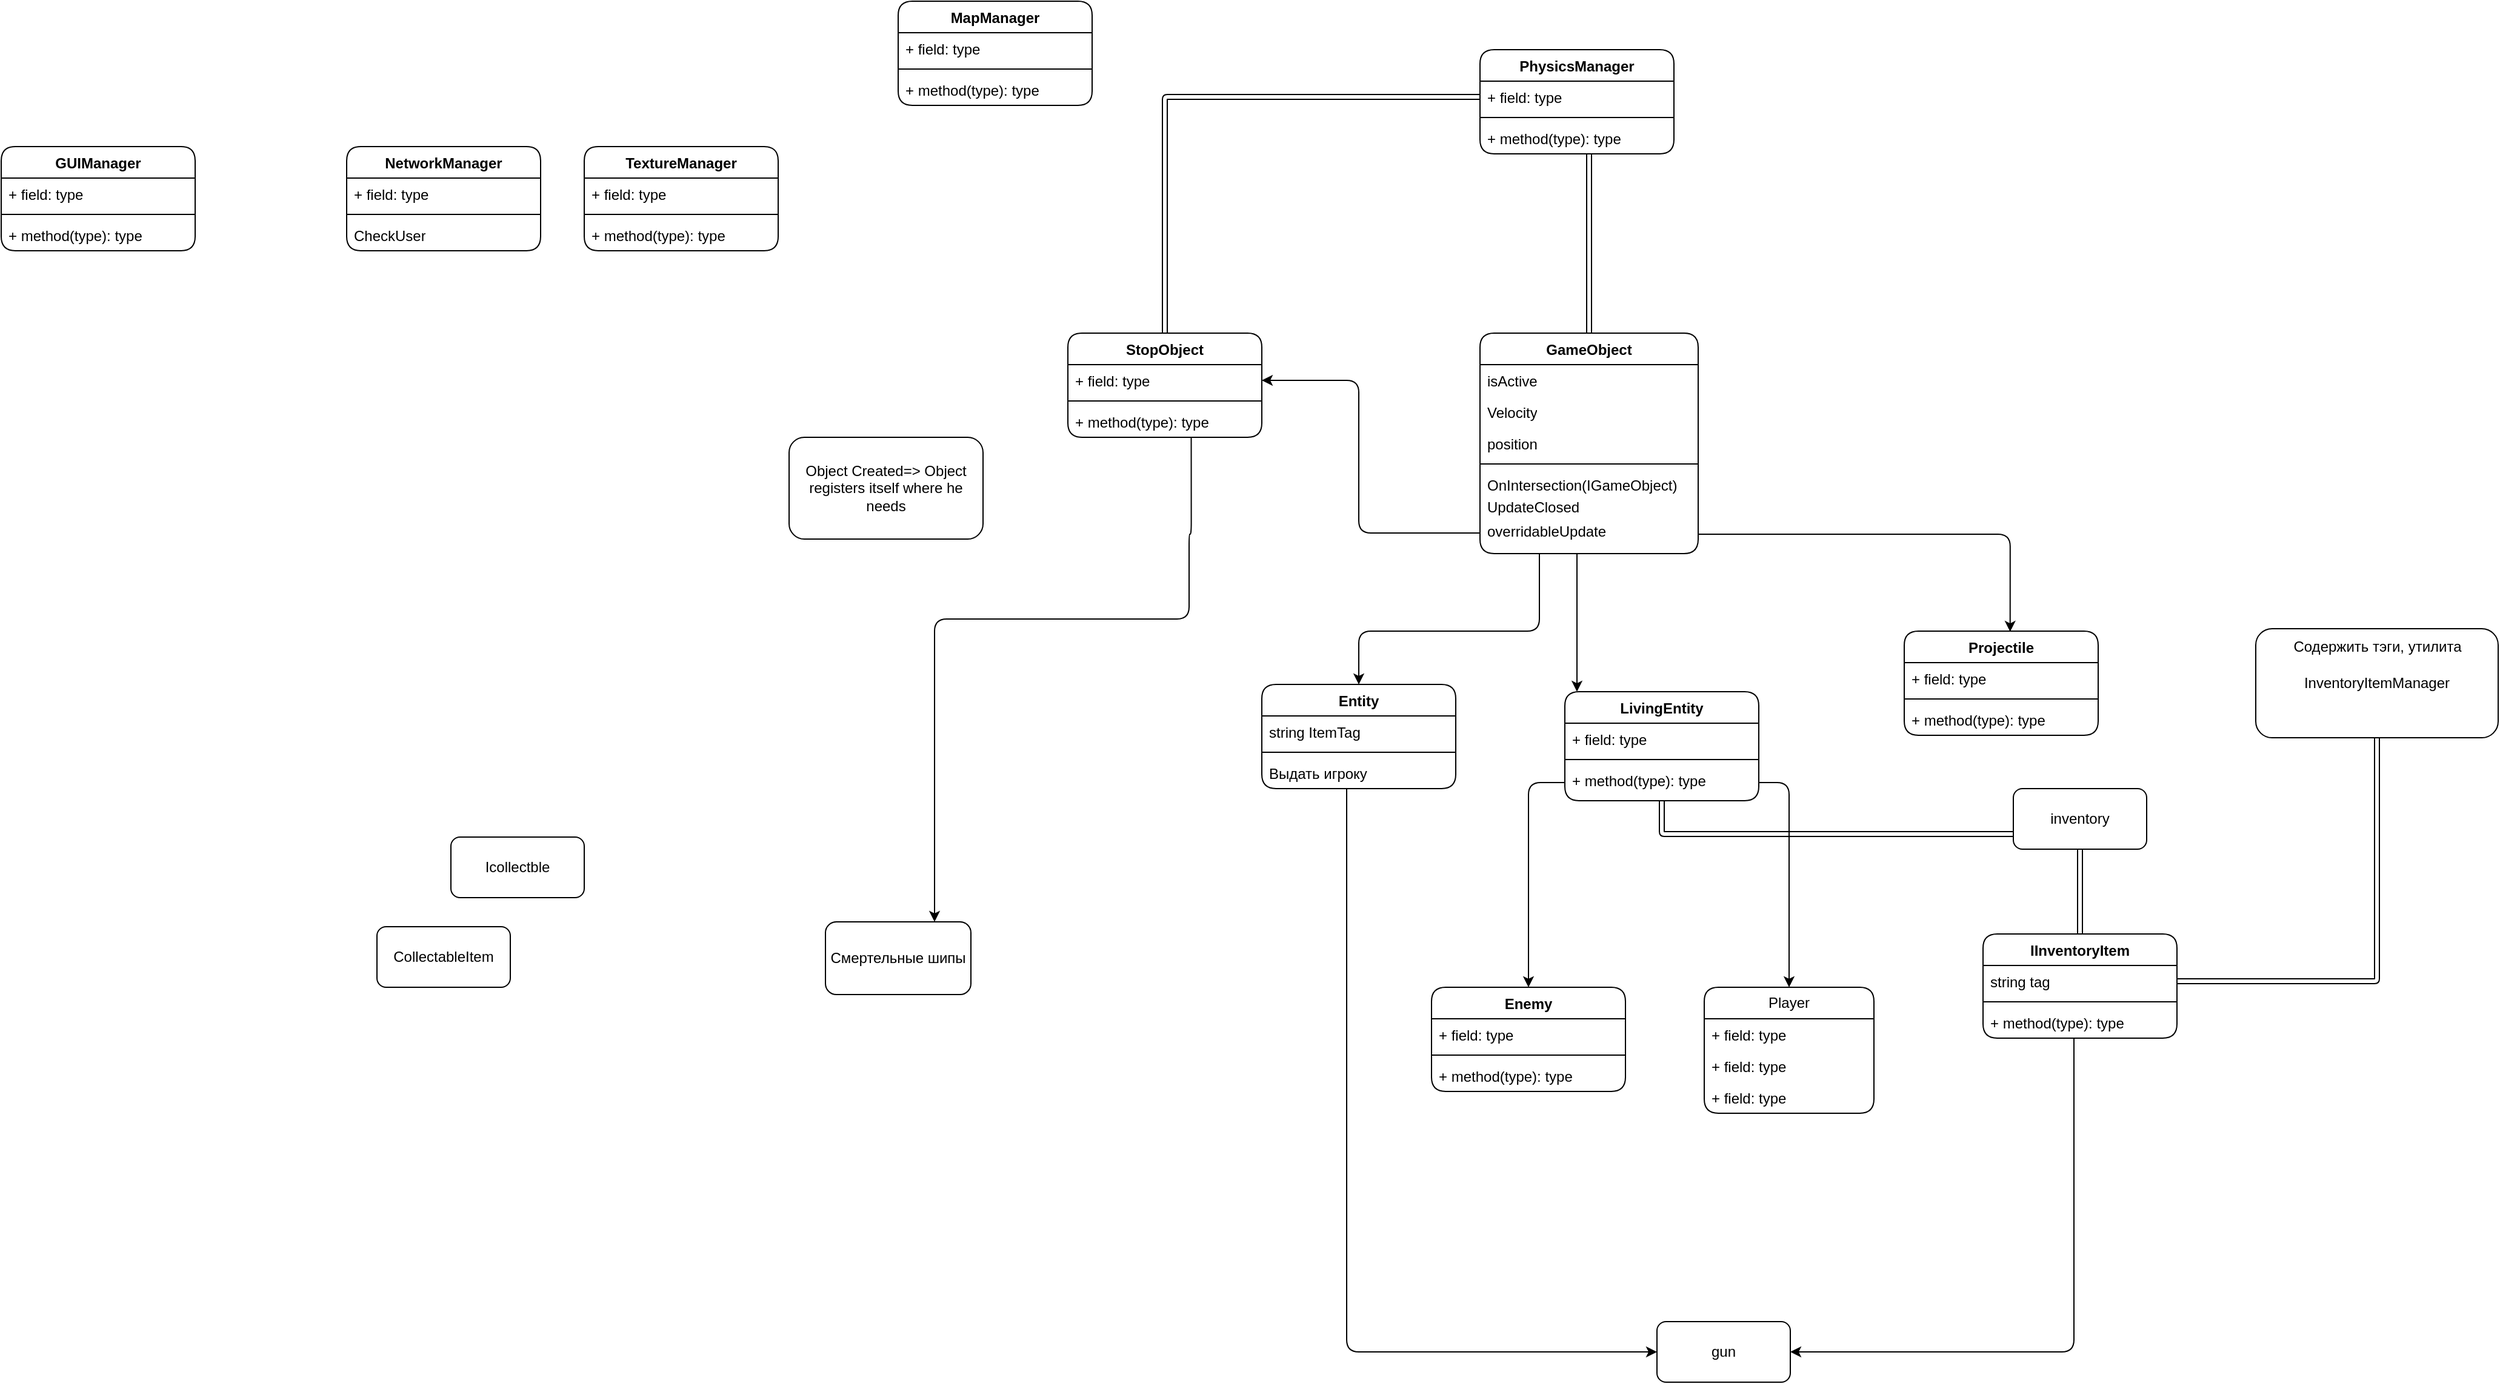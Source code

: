 <mxfile version="21.6.8" type="github">
  <diagram name="Page-1" id="xrVbIxzQs7RLVNrOqRsr">
    <mxGraphModel dx="4848" dy="2060" grid="1" gridSize="10" guides="1" tooltips="1" connect="1" arrows="1" fold="1" page="1" pageScale="1" pageWidth="850" pageHeight="1100" math="0" shadow="0">
      <root>
        <mxCell id="0" />
        <mxCell id="1" parent="0" />
        <mxCell id="t3rC0Jj9k0UUYVAXmxBf-14" value="LivingEntity" style="swimlane;fontStyle=1;align=center;verticalAlign=top;childLayout=stackLayout;horizontal=1;startSize=26;horizontalStack=0;resizeParent=1;resizeParentMax=0;resizeLast=0;collapsible=1;marginBottom=0;whiteSpace=wrap;html=1;rounded=1;" vertex="1" parent="1">
          <mxGeometry x="-610" y="210" width="160" height="90" as="geometry" />
        </mxCell>
        <mxCell id="t3rC0Jj9k0UUYVAXmxBf-15" value="+ field: type" style="text;strokeColor=none;fillColor=none;align=left;verticalAlign=top;spacingLeft=4;spacingRight=4;overflow=hidden;rotatable=0;points=[[0,0.5],[1,0.5]];portConstraint=eastwest;whiteSpace=wrap;html=1;rounded=1;" vertex="1" parent="t3rC0Jj9k0UUYVAXmxBf-14">
          <mxGeometry y="26" width="160" height="26" as="geometry" />
        </mxCell>
        <mxCell id="t3rC0Jj9k0UUYVAXmxBf-16" value="" style="line;strokeWidth=1;fillColor=none;align=left;verticalAlign=middle;spacingTop=-1;spacingLeft=3;spacingRight=3;rotatable=0;labelPosition=right;points=[];portConstraint=eastwest;strokeColor=inherit;rounded=1;" vertex="1" parent="t3rC0Jj9k0UUYVAXmxBf-14">
          <mxGeometry y="52" width="160" height="8" as="geometry" />
        </mxCell>
        <mxCell id="t3rC0Jj9k0UUYVAXmxBf-17" value="+ method(type): type" style="text;strokeColor=none;fillColor=none;align=left;verticalAlign=top;spacingLeft=4;spacingRight=4;overflow=hidden;rotatable=0;points=[[0,0.5],[1,0.5]];portConstraint=eastwest;whiteSpace=wrap;html=1;rounded=1;" vertex="1" parent="t3rC0Jj9k0UUYVAXmxBf-14">
          <mxGeometry y="60" width="160" height="30" as="geometry" />
        </mxCell>
        <mxCell id="t3rC0Jj9k0UUYVAXmxBf-19" value="Enemy" style="swimlane;fontStyle=1;align=center;verticalAlign=top;childLayout=stackLayout;horizontal=1;startSize=26;horizontalStack=0;resizeParent=1;resizeParentMax=0;resizeLast=0;collapsible=1;marginBottom=0;whiteSpace=wrap;html=1;rounded=1;" vertex="1" parent="1">
          <mxGeometry x="-720" y="454" width="160" height="86" as="geometry" />
        </mxCell>
        <mxCell id="t3rC0Jj9k0UUYVAXmxBf-20" value="+ field: type" style="text;strokeColor=none;fillColor=none;align=left;verticalAlign=top;spacingLeft=4;spacingRight=4;overflow=hidden;rotatable=0;points=[[0,0.5],[1,0.5]];portConstraint=eastwest;whiteSpace=wrap;html=1;rounded=1;" vertex="1" parent="t3rC0Jj9k0UUYVAXmxBf-19">
          <mxGeometry y="26" width="160" height="26" as="geometry" />
        </mxCell>
        <mxCell id="t3rC0Jj9k0UUYVAXmxBf-21" value="" style="line;strokeWidth=1;fillColor=none;align=left;verticalAlign=middle;spacingTop=-1;spacingLeft=3;spacingRight=3;rotatable=0;labelPosition=right;points=[];portConstraint=eastwest;strokeColor=inherit;rounded=1;" vertex="1" parent="t3rC0Jj9k0UUYVAXmxBf-19">
          <mxGeometry y="52" width="160" height="8" as="geometry" />
        </mxCell>
        <mxCell id="t3rC0Jj9k0UUYVAXmxBf-22" value="+ method(type): type" style="text;strokeColor=none;fillColor=none;align=left;verticalAlign=top;spacingLeft=4;spacingRight=4;overflow=hidden;rotatable=0;points=[[0,0.5],[1,0.5]];portConstraint=eastwest;whiteSpace=wrap;html=1;rounded=1;" vertex="1" parent="t3rC0Jj9k0UUYVAXmxBf-19">
          <mxGeometry y="60" width="160" height="26" as="geometry" />
        </mxCell>
        <mxCell id="t3rC0Jj9k0UUYVAXmxBf-23" value="Player" style="swimlane;fontStyle=0;childLayout=stackLayout;horizontal=1;startSize=26;fillColor=none;horizontalStack=0;resizeParent=1;resizeParentMax=0;resizeLast=0;collapsible=1;marginBottom=0;whiteSpace=wrap;html=1;rounded=1;" vertex="1" parent="1">
          <mxGeometry x="-495" y="454" width="140" height="104" as="geometry" />
        </mxCell>
        <mxCell id="t3rC0Jj9k0UUYVAXmxBf-24" value="+ field: type" style="text;strokeColor=none;fillColor=none;align=left;verticalAlign=top;spacingLeft=4;spacingRight=4;overflow=hidden;rotatable=0;points=[[0,0.5],[1,0.5]];portConstraint=eastwest;whiteSpace=wrap;html=1;rounded=1;" vertex="1" parent="t3rC0Jj9k0UUYVAXmxBf-23">
          <mxGeometry y="26" width="140" height="26" as="geometry" />
        </mxCell>
        <mxCell id="t3rC0Jj9k0UUYVAXmxBf-25" value="+ field: type" style="text;strokeColor=none;fillColor=none;align=left;verticalAlign=top;spacingLeft=4;spacingRight=4;overflow=hidden;rotatable=0;points=[[0,0.5],[1,0.5]];portConstraint=eastwest;whiteSpace=wrap;html=1;rounded=1;" vertex="1" parent="t3rC0Jj9k0UUYVAXmxBf-23">
          <mxGeometry y="52" width="140" height="26" as="geometry" />
        </mxCell>
        <mxCell id="t3rC0Jj9k0UUYVAXmxBf-26" value="+ field: type" style="text;strokeColor=none;fillColor=none;align=left;verticalAlign=top;spacingLeft=4;spacingRight=4;overflow=hidden;rotatable=0;points=[[0,0.5],[1,0.5]];portConstraint=eastwest;whiteSpace=wrap;html=1;rounded=1;" vertex="1" parent="t3rC0Jj9k0UUYVAXmxBf-23">
          <mxGeometry y="78" width="140" height="26" as="geometry" />
        </mxCell>
        <mxCell id="t3rC0Jj9k0UUYVAXmxBf-27" style="edgeStyle=orthogonalEdgeStyle;rounded=1;orthogonalLoop=1;jettySize=auto;html=1;exitX=1;exitY=0.5;exitDx=0;exitDy=0;entryX=0.5;entryY=0;entryDx=0;entryDy=0;" edge="1" parent="1" source="t3rC0Jj9k0UUYVAXmxBf-17" target="t3rC0Jj9k0UUYVAXmxBf-23">
          <mxGeometry relative="1" as="geometry" />
        </mxCell>
        <mxCell id="t3rC0Jj9k0UUYVAXmxBf-28" style="edgeStyle=orthogonalEdgeStyle;rounded=1;orthogonalLoop=1;jettySize=auto;html=1;exitX=0;exitY=0.5;exitDx=0;exitDy=0;" edge="1" parent="1" source="t3rC0Jj9k0UUYVAXmxBf-17" target="t3rC0Jj9k0UUYVAXmxBf-19">
          <mxGeometry relative="1" as="geometry" />
        </mxCell>
        <mxCell id="t3rC0Jj9k0UUYVAXmxBf-35" value="TextureManager" style="swimlane;fontStyle=1;align=center;verticalAlign=top;childLayout=stackLayout;horizontal=1;startSize=26;horizontalStack=0;resizeParent=1;resizeParentMax=0;resizeLast=0;collapsible=1;marginBottom=0;whiteSpace=wrap;html=1;rounded=1;" vertex="1" parent="1">
          <mxGeometry x="-1419" y="-240" width="160" height="86" as="geometry" />
        </mxCell>
        <mxCell id="t3rC0Jj9k0UUYVAXmxBf-36" value="+ field: type" style="text;strokeColor=none;fillColor=none;align=left;verticalAlign=top;spacingLeft=4;spacingRight=4;overflow=hidden;rotatable=0;points=[[0,0.5],[1,0.5]];portConstraint=eastwest;whiteSpace=wrap;html=1;rounded=1;" vertex="1" parent="t3rC0Jj9k0UUYVAXmxBf-35">
          <mxGeometry y="26" width="160" height="26" as="geometry" />
        </mxCell>
        <mxCell id="t3rC0Jj9k0UUYVAXmxBf-37" value="" style="line;strokeWidth=1;fillColor=none;align=left;verticalAlign=middle;spacingTop=-1;spacingLeft=3;spacingRight=3;rotatable=0;labelPosition=right;points=[];portConstraint=eastwest;strokeColor=inherit;rounded=1;" vertex="1" parent="t3rC0Jj9k0UUYVAXmxBf-35">
          <mxGeometry y="52" width="160" height="8" as="geometry" />
        </mxCell>
        <mxCell id="t3rC0Jj9k0UUYVAXmxBf-38" value="+ method(type): type" style="text;strokeColor=none;fillColor=none;align=left;verticalAlign=top;spacingLeft=4;spacingRight=4;overflow=hidden;rotatable=0;points=[[0,0.5],[1,0.5]];portConstraint=eastwest;whiteSpace=wrap;html=1;rounded=1;" vertex="1" parent="t3rC0Jj9k0UUYVAXmxBf-35">
          <mxGeometry y="60" width="160" height="26" as="geometry" />
        </mxCell>
        <mxCell id="t3rC0Jj9k0UUYVAXmxBf-39" value="GUIManager" style="swimlane;fontStyle=1;align=center;verticalAlign=top;childLayout=stackLayout;horizontal=1;startSize=26;horizontalStack=0;resizeParent=1;resizeParentMax=0;resizeLast=0;collapsible=1;marginBottom=0;whiteSpace=wrap;html=1;rounded=1;" vertex="1" parent="1">
          <mxGeometry x="-1900" y="-240" width="160" height="86" as="geometry" />
        </mxCell>
        <mxCell id="t3rC0Jj9k0UUYVAXmxBf-40" value="+ field: type" style="text;strokeColor=none;fillColor=none;align=left;verticalAlign=top;spacingLeft=4;spacingRight=4;overflow=hidden;rotatable=0;points=[[0,0.5],[1,0.5]];portConstraint=eastwest;whiteSpace=wrap;html=1;rounded=1;" vertex="1" parent="t3rC0Jj9k0UUYVAXmxBf-39">
          <mxGeometry y="26" width="160" height="26" as="geometry" />
        </mxCell>
        <mxCell id="t3rC0Jj9k0UUYVAXmxBf-41" value="" style="line;strokeWidth=1;fillColor=none;align=left;verticalAlign=middle;spacingTop=-1;spacingLeft=3;spacingRight=3;rotatable=0;labelPosition=right;points=[];portConstraint=eastwest;strokeColor=inherit;rounded=1;" vertex="1" parent="t3rC0Jj9k0UUYVAXmxBf-39">
          <mxGeometry y="52" width="160" height="8" as="geometry" />
        </mxCell>
        <mxCell id="t3rC0Jj9k0UUYVAXmxBf-42" value="+ method(type): type" style="text;strokeColor=none;fillColor=none;align=left;verticalAlign=top;spacingLeft=4;spacingRight=4;overflow=hidden;rotatable=0;points=[[0,0.5],[1,0.5]];portConstraint=eastwest;whiteSpace=wrap;html=1;rounded=1;" vertex="1" parent="t3rC0Jj9k0UUYVAXmxBf-39">
          <mxGeometry y="60" width="160" height="26" as="geometry" />
        </mxCell>
        <mxCell id="t3rC0Jj9k0UUYVAXmxBf-43" value="MapManager&lt;br&gt;" style="swimlane;fontStyle=1;align=center;verticalAlign=top;childLayout=stackLayout;horizontal=1;startSize=26;horizontalStack=0;resizeParent=1;resizeParentMax=0;resizeLast=0;collapsible=1;marginBottom=0;whiteSpace=wrap;html=1;rounded=1;" vertex="1" parent="1">
          <mxGeometry x="-1160" y="-360" width="160" height="86" as="geometry" />
        </mxCell>
        <mxCell id="t3rC0Jj9k0UUYVAXmxBf-44" value="+ field: type" style="text;strokeColor=none;fillColor=none;align=left;verticalAlign=top;spacingLeft=4;spacingRight=4;overflow=hidden;rotatable=0;points=[[0,0.5],[1,0.5]];portConstraint=eastwest;whiteSpace=wrap;html=1;rounded=1;" vertex="1" parent="t3rC0Jj9k0UUYVAXmxBf-43">
          <mxGeometry y="26" width="160" height="26" as="geometry" />
        </mxCell>
        <mxCell id="t3rC0Jj9k0UUYVAXmxBf-45" value="" style="line;strokeWidth=1;fillColor=none;align=left;verticalAlign=middle;spacingTop=-1;spacingLeft=3;spacingRight=3;rotatable=0;labelPosition=right;points=[];portConstraint=eastwest;strokeColor=inherit;rounded=1;" vertex="1" parent="t3rC0Jj9k0UUYVAXmxBf-43">
          <mxGeometry y="52" width="160" height="8" as="geometry" />
        </mxCell>
        <mxCell id="t3rC0Jj9k0UUYVAXmxBf-46" value="+ method(type): type" style="text;strokeColor=none;fillColor=none;align=left;verticalAlign=top;spacingLeft=4;spacingRight=4;overflow=hidden;rotatable=0;points=[[0,0.5],[1,0.5]];portConstraint=eastwest;whiteSpace=wrap;html=1;rounded=1;" vertex="1" parent="t3rC0Jj9k0UUYVAXmxBf-43">
          <mxGeometry y="60" width="160" height="26" as="geometry" />
        </mxCell>
        <mxCell id="t3rC0Jj9k0UUYVAXmxBf-75" style="edgeStyle=orthogonalEdgeStyle;rounded=1;orthogonalLoop=1;jettySize=auto;html=1;" edge="1" parent="1" source="t3rC0Jj9k0UUYVAXmxBf-47" target="t3rC0Jj9k0UUYVAXmxBf-14">
          <mxGeometry relative="1" as="geometry">
            <Array as="points">
              <mxPoint x="-600" y="150" />
              <mxPoint x="-600" y="150" />
            </Array>
          </mxGeometry>
        </mxCell>
        <mxCell id="t3rC0Jj9k0UUYVAXmxBf-90" style="edgeStyle=orthogonalEdgeStyle;rounded=1;orthogonalLoop=1;jettySize=auto;html=1;entryX=1;entryY=0.5;entryDx=0;entryDy=0;" edge="1" parent="1" source="t3rC0Jj9k0UUYVAXmxBf-47" target="t3rC0Jj9k0UUYVAXmxBf-65">
          <mxGeometry relative="1" as="geometry">
            <Array as="points">
              <mxPoint x="-640" y="79" />
              <mxPoint x="-780" y="79" />
              <mxPoint x="-780" y="-47" />
            </Array>
          </mxGeometry>
        </mxCell>
        <mxCell id="t3rC0Jj9k0UUYVAXmxBf-96" style="edgeStyle=orthogonalEdgeStyle;rounded=1;orthogonalLoop=1;jettySize=auto;html=1;entryX=0.546;entryY=0.006;entryDx=0;entryDy=0;entryPerimeter=0;" edge="1" parent="1" source="t3rC0Jj9k0UUYVAXmxBf-47" target="t3rC0Jj9k0UUYVAXmxBf-91">
          <mxGeometry relative="1" as="geometry">
            <Array as="points">
              <mxPoint x="-590" y="80" />
              <mxPoint x="-243" y="80" />
            </Array>
          </mxGeometry>
        </mxCell>
        <mxCell id="t3rC0Jj9k0UUYVAXmxBf-108" style="edgeStyle=orthogonalEdgeStyle;rounded=1;orthogonalLoop=1;jettySize=auto;html=1;entryX=0.75;entryY=0;entryDx=0;entryDy=0;exitX=0.636;exitY=0.987;exitDx=0;exitDy=0;exitPerimeter=0;" edge="1" parent="1" source="t3rC0Jj9k0UUYVAXmxBf-67" target="t3rC0Jj9k0UUYVAXmxBf-109">
          <mxGeometry relative="1" as="geometry">
            <mxPoint x="-1130" y="310" as="targetPoint" />
            <mxPoint x="-880" y="90" as="sourcePoint" />
            <Array as="points">
              <mxPoint x="-918" y="80" />
              <mxPoint x="-920" y="80" />
              <mxPoint x="-920" y="150" />
              <mxPoint x="-1130" y="150" />
            </Array>
          </mxGeometry>
        </mxCell>
        <mxCell id="t3rC0Jj9k0UUYVAXmxBf-47" value="GameObject" style="swimlane;fontStyle=1;align=center;verticalAlign=top;childLayout=stackLayout;horizontal=1;startSize=26;horizontalStack=0;resizeParent=1;resizeParentMax=0;resizeLast=0;collapsible=1;marginBottom=0;whiteSpace=wrap;html=1;rounded=1;" vertex="1" parent="1">
          <mxGeometry x="-680" y="-86" width="180" height="182" as="geometry" />
        </mxCell>
        <mxCell id="t3rC0Jj9k0UUYVAXmxBf-48" value="isActive" style="text;strokeColor=none;fillColor=none;align=left;verticalAlign=top;spacingLeft=4;spacingRight=4;overflow=hidden;rotatable=0;points=[[0,0.5],[1,0.5]];portConstraint=eastwest;whiteSpace=wrap;html=1;rounded=1;" vertex="1" parent="t3rC0Jj9k0UUYVAXmxBf-47">
          <mxGeometry y="26" width="180" height="26" as="geometry" />
        </mxCell>
        <mxCell id="t3rC0Jj9k0UUYVAXmxBf-88" value="Velocity" style="text;strokeColor=none;fillColor=none;align=left;verticalAlign=top;spacingLeft=4;spacingRight=4;overflow=hidden;rotatable=0;points=[[0,0.5],[1,0.5]];portConstraint=eastwest;whiteSpace=wrap;html=1;rounded=1;" vertex="1" parent="t3rC0Jj9k0UUYVAXmxBf-47">
          <mxGeometry y="52" width="180" height="26" as="geometry" />
        </mxCell>
        <mxCell id="t3rC0Jj9k0UUYVAXmxBf-89" value="position&lt;br&gt;" style="text;strokeColor=none;fillColor=none;align=left;verticalAlign=top;spacingLeft=4;spacingRight=4;overflow=hidden;rotatable=0;points=[[0,0.5],[1,0.5]];portConstraint=eastwest;whiteSpace=wrap;html=1;rounded=1;" vertex="1" parent="t3rC0Jj9k0UUYVAXmxBf-47">
          <mxGeometry y="78" width="180" height="26" as="geometry" />
        </mxCell>
        <mxCell id="t3rC0Jj9k0UUYVAXmxBf-49" value="" style="line;strokeWidth=1;fillColor=none;align=left;verticalAlign=middle;spacingTop=-1;spacingLeft=3;spacingRight=3;rotatable=0;labelPosition=right;points=[];portConstraint=eastwest;strokeColor=inherit;rounded=1;" vertex="1" parent="t3rC0Jj9k0UUYVAXmxBf-47">
          <mxGeometry y="104" width="180" height="8" as="geometry" />
        </mxCell>
        <mxCell id="t3rC0Jj9k0UUYVAXmxBf-50" value="OnIntersection(IGameObject)" style="text;strokeColor=none;fillColor=none;align=left;verticalAlign=top;spacingLeft=4;spacingRight=4;overflow=hidden;rotatable=0;points=[[0,0.5],[1,0.5]];portConstraint=eastwest;whiteSpace=wrap;html=1;rounded=1;" vertex="1" parent="t3rC0Jj9k0UUYVAXmxBf-47">
          <mxGeometry y="112" width="180" height="18" as="geometry" />
        </mxCell>
        <mxCell id="t3rC0Jj9k0UUYVAXmxBf-119" value="UpdateClosed" style="text;strokeColor=none;fillColor=none;align=left;verticalAlign=top;spacingLeft=4;spacingRight=4;overflow=hidden;rotatable=0;points=[[0,0.5],[1,0.5]];portConstraint=eastwest;whiteSpace=wrap;html=1;rounded=1;" vertex="1" parent="t3rC0Jj9k0UUYVAXmxBf-47">
          <mxGeometry y="130" width="180" height="20" as="geometry" />
        </mxCell>
        <mxCell id="t3rC0Jj9k0UUYVAXmxBf-120" value="overridableUpdate" style="text;strokeColor=none;fillColor=none;align=left;verticalAlign=top;spacingLeft=4;spacingRight=4;overflow=hidden;rotatable=0;points=[[0,0.5],[1,0.5]];portConstraint=eastwest;whiteSpace=wrap;html=1;rounded=1;" vertex="1" parent="t3rC0Jj9k0UUYVAXmxBf-47">
          <mxGeometry y="150" width="180" height="32" as="geometry" />
        </mxCell>
        <mxCell id="t3rC0Jj9k0UUYVAXmxBf-62" style="edgeStyle=orthogonalEdgeStyle;rounded=1;orthogonalLoop=1;jettySize=auto;html=1;shape=link;" edge="1" parent="1" source="t3rC0Jj9k0UUYVAXmxBf-51" target="t3rC0Jj9k0UUYVAXmxBf-47">
          <mxGeometry relative="1" as="geometry">
            <Array as="points">
              <mxPoint x="-590" y="-190" />
              <mxPoint x="-590" y="-190" />
            </Array>
          </mxGeometry>
        </mxCell>
        <mxCell id="t3rC0Jj9k0UUYVAXmxBf-51" value="PhysicsManager" style="swimlane;fontStyle=1;align=center;verticalAlign=top;childLayout=stackLayout;horizontal=1;startSize=26;horizontalStack=0;resizeParent=1;resizeParentMax=0;resizeLast=0;collapsible=1;marginBottom=0;whiteSpace=wrap;html=1;rounded=1;" vertex="1" parent="1">
          <mxGeometry x="-680" y="-320" width="160" height="86" as="geometry" />
        </mxCell>
        <mxCell id="t3rC0Jj9k0UUYVAXmxBf-52" value="+ field: type" style="text;strokeColor=none;fillColor=none;align=left;verticalAlign=top;spacingLeft=4;spacingRight=4;overflow=hidden;rotatable=0;points=[[0,0.5],[1,0.5]];portConstraint=eastwest;whiteSpace=wrap;html=1;rounded=1;" vertex="1" parent="t3rC0Jj9k0UUYVAXmxBf-51">
          <mxGeometry y="26" width="160" height="26" as="geometry" />
        </mxCell>
        <mxCell id="t3rC0Jj9k0UUYVAXmxBf-53" value="" style="line;strokeWidth=1;fillColor=none;align=left;verticalAlign=middle;spacingTop=-1;spacingLeft=3;spacingRight=3;rotatable=0;labelPosition=right;points=[];portConstraint=eastwest;strokeColor=inherit;rounded=1;" vertex="1" parent="t3rC0Jj9k0UUYVAXmxBf-51">
          <mxGeometry y="52" width="160" height="8" as="geometry" />
        </mxCell>
        <mxCell id="t3rC0Jj9k0UUYVAXmxBf-54" value="+ method(type): type" style="text;strokeColor=none;fillColor=none;align=left;verticalAlign=top;spacingLeft=4;spacingRight=4;overflow=hidden;rotatable=0;points=[[0,0.5],[1,0.5]];portConstraint=eastwest;whiteSpace=wrap;html=1;rounded=1;" vertex="1" parent="t3rC0Jj9k0UUYVAXmxBf-51">
          <mxGeometry y="60" width="160" height="26" as="geometry" />
        </mxCell>
        <mxCell id="t3rC0Jj9k0UUYVAXmxBf-84" style="edgeStyle=orthogonalEdgeStyle;rounded=1;orthogonalLoop=1;jettySize=auto;html=1;entryX=0;entryY=0.5;entryDx=0;entryDy=0;" edge="1" parent="1" source="t3rC0Jj9k0UUYVAXmxBf-57" target="t3rC0Jj9k0UUYVAXmxBf-81">
          <mxGeometry relative="1" as="geometry">
            <Array as="points">
              <mxPoint x="-790" y="755" />
            </Array>
          </mxGeometry>
        </mxCell>
        <mxCell id="t3rC0Jj9k0UUYVAXmxBf-57" value="Entity" style="swimlane;fontStyle=1;align=center;verticalAlign=top;childLayout=stackLayout;horizontal=1;startSize=26;horizontalStack=0;resizeParent=1;resizeParentMax=0;resizeLast=0;collapsible=1;marginBottom=0;whiteSpace=wrap;html=1;rounded=1;" vertex="1" parent="1">
          <mxGeometry x="-860" y="204" width="160" height="86" as="geometry" />
        </mxCell>
        <mxCell id="t3rC0Jj9k0UUYVAXmxBf-58" value="string ItemTag" style="text;strokeColor=none;fillColor=none;align=left;verticalAlign=top;spacingLeft=4;spacingRight=4;overflow=hidden;rotatable=0;points=[[0,0.5],[1,0.5]];portConstraint=eastwest;whiteSpace=wrap;html=1;rounded=1;" vertex="1" parent="t3rC0Jj9k0UUYVAXmxBf-57">
          <mxGeometry y="26" width="160" height="26" as="geometry" />
        </mxCell>
        <mxCell id="t3rC0Jj9k0UUYVAXmxBf-59" value="" style="line;strokeWidth=1;fillColor=none;align=left;verticalAlign=middle;spacingTop=-1;spacingLeft=3;spacingRight=3;rotatable=0;labelPosition=right;points=[];portConstraint=eastwest;strokeColor=inherit;rounded=1;" vertex="1" parent="t3rC0Jj9k0UUYVAXmxBf-57">
          <mxGeometry y="52" width="160" height="8" as="geometry" />
        </mxCell>
        <mxCell id="t3rC0Jj9k0UUYVAXmxBf-60" value="Выдать игроку" style="text;strokeColor=none;fillColor=none;align=left;verticalAlign=top;spacingLeft=4;spacingRight=4;overflow=hidden;rotatable=0;points=[[0,0.5],[1,0.5]];portConstraint=eastwest;whiteSpace=wrap;html=1;rounded=1;" vertex="1" parent="t3rC0Jj9k0UUYVAXmxBf-57">
          <mxGeometry y="60" width="160" height="26" as="geometry" />
        </mxCell>
        <mxCell id="t3rC0Jj9k0UUYVAXmxBf-63" style="edgeStyle=orthogonalEdgeStyle;rounded=1;orthogonalLoop=1;jettySize=auto;html=1;entryX=0.5;entryY=0;entryDx=0;entryDy=0;" edge="1" parent="1" source="t3rC0Jj9k0UUYVAXmxBf-47" target="t3rC0Jj9k0UUYVAXmxBf-57">
          <mxGeometry relative="1" as="geometry">
            <mxPoint x="-620" y="130" as="sourcePoint" />
            <Array as="points">
              <mxPoint x="-631" y="160" />
              <mxPoint x="-780" y="160" />
            </Array>
          </mxGeometry>
        </mxCell>
        <mxCell id="t3rC0Jj9k0UUYVAXmxBf-64" value="StopObject" style="swimlane;fontStyle=1;align=center;verticalAlign=top;childLayout=stackLayout;horizontal=1;startSize=26;horizontalStack=0;resizeParent=1;resizeParentMax=0;resizeLast=0;collapsible=1;marginBottom=0;whiteSpace=wrap;html=1;rounded=1;" vertex="1" parent="1">
          <mxGeometry x="-1020" y="-86" width="160" height="86" as="geometry" />
        </mxCell>
        <mxCell id="t3rC0Jj9k0UUYVAXmxBf-65" value="+ field: type" style="text;strokeColor=none;fillColor=none;align=left;verticalAlign=top;spacingLeft=4;spacingRight=4;overflow=hidden;rotatable=0;points=[[0,0.5],[1,0.5]];portConstraint=eastwest;whiteSpace=wrap;html=1;rounded=1;" vertex="1" parent="t3rC0Jj9k0UUYVAXmxBf-64">
          <mxGeometry y="26" width="160" height="26" as="geometry" />
        </mxCell>
        <mxCell id="t3rC0Jj9k0UUYVAXmxBf-66" value="" style="line;strokeWidth=1;fillColor=none;align=left;verticalAlign=middle;spacingTop=-1;spacingLeft=3;spacingRight=3;rotatable=0;labelPosition=right;points=[];portConstraint=eastwest;strokeColor=inherit;rounded=1;" vertex="1" parent="t3rC0Jj9k0UUYVAXmxBf-64">
          <mxGeometry y="52" width="160" height="8" as="geometry" />
        </mxCell>
        <mxCell id="t3rC0Jj9k0UUYVAXmxBf-67" value="+ method(type): type" style="text;strokeColor=none;fillColor=none;align=left;verticalAlign=top;spacingLeft=4;spacingRight=4;overflow=hidden;rotatable=0;points=[[0,0.5],[1,0.5]];portConstraint=eastwest;whiteSpace=wrap;html=1;rounded=1;" vertex="1" parent="t3rC0Jj9k0UUYVAXmxBf-64">
          <mxGeometry y="60" width="160" height="26" as="geometry" />
        </mxCell>
        <mxCell id="t3rC0Jj9k0UUYVAXmxBf-68" style="edgeStyle=orthogonalEdgeStyle;rounded=1;orthogonalLoop=1;jettySize=auto;html=1;entryX=0.5;entryY=0;entryDx=0;entryDy=0;shape=link;" edge="1" parent="1" source="t3rC0Jj9k0UUYVAXmxBf-52" target="t3rC0Jj9k0UUYVAXmxBf-64">
          <mxGeometry relative="1" as="geometry" />
        </mxCell>
        <mxCell id="t3rC0Jj9k0UUYVAXmxBf-70" value="Object Created=&amp;gt; Object registers itself where he needs" style="html=1;whiteSpace=wrap;rounded=1;" vertex="1" parent="1">
          <mxGeometry x="-1250" width="160" height="84" as="geometry" />
        </mxCell>
        <mxCell id="t3rC0Jj9k0UUYVAXmxBf-71" value="IInventoryItem" style="swimlane;fontStyle=1;align=center;verticalAlign=top;childLayout=stackLayout;horizontal=1;startSize=26;horizontalStack=0;resizeParent=1;resizeParentMax=0;resizeLast=0;collapsible=1;marginBottom=0;whiteSpace=wrap;html=1;rounded=1;" vertex="1" parent="1">
          <mxGeometry x="-265" y="410" width="160" height="86" as="geometry" />
        </mxCell>
        <mxCell id="t3rC0Jj9k0UUYVAXmxBf-72" value="string tag" style="text;strokeColor=none;fillColor=none;align=left;verticalAlign=top;spacingLeft=4;spacingRight=4;overflow=hidden;rotatable=0;points=[[0,0.5],[1,0.5]];portConstraint=eastwest;whiteSpace=wrap;html=1;rounded=1;" vertex="1" parent="t3rC0Jj9k0UUYVAXmxBf-71">
          <mxGeometry y="26" width="160" height="26" as="geometry" />
        </mxCell>
        <mxCell id="t3rC0Jj9k0UUYVAXmxBf-73" value="" style="line;strokeWidth=1;fillColor=none;align=left;verticalAlign=middle;spacingTop=-1;spacingLeft=3;spacingRight=3;rotatable=0;labelPosition=right;points=[];portConstraint=eastwest;strokeColor=inherit;rounded=1;" vertex="1" parent="t3rC0Jj9k0UUYVAXmxBf-71">
          <mxGeometry y="52" width="160" height="8" as="geometry" />
        </mxCell>
        <mxCell id="t3rC0Jj9k0UUYVAXmxBf-74" value="+ method(type): type" style="text;strokeColor=none;fillColor=none;align=left;verticalAlign=top;spacingLeft=4;spacingRight=4;overflow=hidden;rotatable=0;points=[[0,0.5],[1,0.5]];portConstraint=eastwest;whiteSpace=wrap;html=1;rounded=1;" vertex="1" parent="t3rC0Jj9k0UUYVAXmxBf-71">
          <mxGeometry y="60" width="160" height="26" as="geometry" />
        </mxCell>
        <mxCell id="t3rC0Jj9k0UUYVAXmxBf-80" style="edgeStyle=orthogonalEdgeStyle;rounded=1;orthogonalLoop=1;jettySize=auto;html=1;entryX=0.5;entryY=0;entryDx=0;entryDy=0;shape=link;" edge="1" parent="1" source="t3rC0Jj9k0UUYVAXmxBf-77" target="t3rC0Jj9k0UUYVAXmxBf-71">
          <mxGeometry relative="1" as="geometry" />
        </mxCell>
        <mxCell id="t3rC0Jj9k0UUYVAXmxBf-77" value="inventory" style="html=1;whiteSpace=wrap;rounded=1;" vertex="1" parent="1">
          <mxGeometry x="-240" y="290" width="110" height="50" as="geometry" />
        </mxCell>
        <mxCell id="t3rC0Jj9k0UUYVAXmxBf-79" style="edgeStyle=orthogonalEdgeStyle;rounded=1;orthogonalLoop=1;jettySize=auto;html=1;entryX=0;entryY=0.75;entryDx=0;entryDy=0;shape=link;" edge="1" parent="1" source="t3rC0Jj9k0UUYVAXmxBf-14" target="t3rC0Jj9k0UUYVAXmxBf-77">
          <mxGeometry relative="1" as="geometry">
            <Array as="points">
              <mxPoint x="-530" y="328" />
            </Array>
          </mxGeometry>
        </mxCell>
        <mxCell id="t3rC0Jj9k0UUYVAXmxBf-81" value="gun" style="html=1;whiteSpace=wrap;rounded=1;" vertex="1" parent="1">
          <mxGeometry x="-534" y="730" width="110" height="50" as="geometry" />
        </mxCell>
        <mxCell id="t3rC0Jj9k0UUYVAXmxBf-82" style="edgeStyle=orthogonalEdgeStyle;rounded=1;orthogonalLoop=1;jettySize=auto;html=1;entryX=1;entryY=0.5;entryDx=0;entryDy=0;" edge="1" parent="1" source="t3rC0Jj9k0UUYVAXmxBf-74" target="t3rC0Jj9k0UUYVAXmxBf-81">
          <mxGeometry relative="1" as="geometry">
            <Array as="points">
              <mxPoint x="-190" y="755" />
            </Array>
          </mxGeometry>
        </mxCell>
        <mxCell id="t3rC0Jj9k0UUYVAXmxBf-91" value="Projectile" style="swimlane;fontStyle=1;align=center;verticalAlign=top;childLayout=stackLayout;horizontal=1;startSize=26;horizontalStack=0;resizeParent=1;resizeParentMax=0;resizeLast=0;collapsible=1;marginBottom=0;whiteSpace=wrap;html=1;rounded=1;" vertex="1" parent="1">
          <mxGeometry x="-330" y="160" width="160" height="86" as="geometry" />
        </mxCell>
        <mxCell id="t3rC0Jj9k0UUYVAXmxBf-92" value="+ field: type" style="text;strokeColor=none;fillColor=none;align=left;verticalAlign=top;spacingLeft=4;spacingRight=4;overflow=hidden;rotatable=0;points=[[0,0.5],[1,0.5]];portConstraint=eastwest;whiteSpace=wrap;html=1;" vertex="1" parent="t3rC0Jj9k0UUYVAXmxBf-91">
          <mxGeometry y="26" width="160" height="26" as="geometry" />
        </mxCell>
        <mxCell id="t3rC0Jj9k0UUYVAXmxBf-93" value="" style="line;strokeWidth=1;fillColor=none;align=left;verticalAlign=middle;spacingTop=-1;spacingLeft=3;spacingRight=3;rotatable=0;labelPosition=right;points=[];portConstraint=eastwest;strokeColor=inherit;rounded=1;" vertex="1" parent="t3rC0Jj9k0UUYVAXmxBf-91">
          <mxGeometry y="52" width="160" height="8" as="geometry" />
        </mxCell>
        <mxCell id="t3rC0Jj9k0UUYVAXmxBf-94" value="+ method(type): type" style="text;strokeColor=none;fillColor=none;align=left;verticalAlign=top;spacingLeft=4;spacingRight=4;overflow=hidden;rotatable=0;points=[[0,0.5],[1,0.5]];portConstraint=eastwest;whiteSpace=wrap;html=1;" vertex="1" parent="t3rC0Jj9k0UUYVAXmxBf-91">
          <mxGeometry y="60" width="160" height="26" as="geometry" />
        </mxCell>
        <mxCell id="t3rC0Jj9k0UUYVAXmxBf-97" value="CollectableItem" style="html=1;whiteSpace=wrap;rounded=1;" vertex="1" parent="1">
          <mxGeometry x="-1590" y="404" width="110" height="50" as="geometry" />
        </mxCell>
        <mxCell id="t3rC0Jj9k0UUYVAXmxBf-98" value="Icollectble" style="html=1;whiteSpace=wrap;rounded=1;" vertex="1" parent="1">
          <mxGeometry x="-1529" y="330" width="110" height="50" as="geometry" />
        </mxCell>
        <mxCell id="t3rC0Jj9k0UUYVAXmxBf-101" style="edgeStyle=orthogonalEdgeStyle;rounded=1;orthogonalLoop=1;jettySize=auto;html=1;entryX=1;entryY=0.5;entryDx=0;entryDy=0;shape=link;" edge="1" parent="1" source="t3rC0Jj9k0UUYVAXmxBf-99" target="t3rC0Jj9k0UUYVAXmxBf-72">
          <mxGeometry relative="1" as="geometry" />
        </mxCell>
        <mxCell id="t3rC0Jj9k0UUYVAXmxBf-99" value="InventoryItemManager" style="html=1;whiteSpace=wrap;rounded=1;" vertex="1" parent="1">
          <mxGeometry x="-40" y="158" width="200" height="90" as="geometry" />
        </mxCell>
        <mxCell id="t3rC0Jj9k0UUYVAXmxBf-106" value="Содержить тэги, утилита&lt;br&gt;" style="text;html=1;align=center;verticalAlign=middle;resizable=0;points=[];autosize=1;strokeColor=none;fillColor=none;" vertex="1" parent="1">
          <mxGeometry x="-20" y="158" width="160" height="30" as="geometry" />
        </mxCell>
        <mxCell id="t3rC0Jj9k0UUYVAXmxBf-109" value="Смертельные шипы" style="whiteSpace=wrap;html=1;rounded=1;" vertex="1" parent="1">
          <mxGeometry x="-1220" y="400" width="120" height="60" as="geometry" />
        </mxCell>
        <mxCell id="t3rC0Jj9k0UUYVAXmxBf-110" value="NetworkManager&lt;br&gt;" style="swimlane;fontStyle=1;align=center;verticalAlign=top;childLayout=stackLayout;horizontal=1;startSize=26;horizontalStack=0;resizeParent=1;resizeParentMax=0;resizeLast=0;collapsible=1;marginBottom=0;whiteSpace=wrap;html=1;rounded=1;" vertex="1" parent="1">
          <mxGeometry x="-1615" y="-240" width="160" height="86" as="geometry" />
        </mxCell>
        <mxCell id="t3rC0Jj9k0UUYVAXmxBf-111" value="+ field: type" style="text;strokeColor=none;fillColor=none;align=left;verticalAlign=top;spacingLeft=4;spacingRight=4;overflow=hidden;rotatable=0;points=[[0,0.5],[1,0.5]];portConstraint=eastwest;whiteSpace=wrap;html=1;" vertex="1" parent="t3rC0Jj9k0UUYVAXmxBf-110">
          <mxGeometry y="26" width="160" height="26" as="geometry" />
        </mxCell>
        <mxCell id="t3rC0Jj9k0UUYVAXmxBf-112" value="" style="line;strokeWidth=1;fillColor=none;align=left;verticalAlign=middle;spacingTop=-1;spacingLeft=3;spacingRight=3;rotatable=0;labelPosition=right;points=[];portConstraint=eastwest;strokeColor=inherit;rounded=1;" vertex="1" parent="t3rC0Jj9k0UUYVAXmxBf-110">
          <mxGeometry y="52" width="160" height="8" as="geometry" />
        </mxCell>
        <mxCell id="t3rC0Jj9k0UUYVAXmxBf-113" value="CheckUser" style="text;strokeColor=none;fillColor=none;align=left;verticalAlign=top;spacingLeft=4;spacingRight=4;overflow=hidden;rotatable=0;points=[[0,0.5],[1,0.5]];portConstraint=eastwest;whiteSpace=wrap;html=1;" vertex="1" parent="t3rC0Jj9k0UUYVAXmxBf-110">
          <mxGeometry y="60" width="160" height="26" as="geometry" />
        </mxCell>
      </root>
    </mxGraphModel>
  </diagram>
</mxfile>
